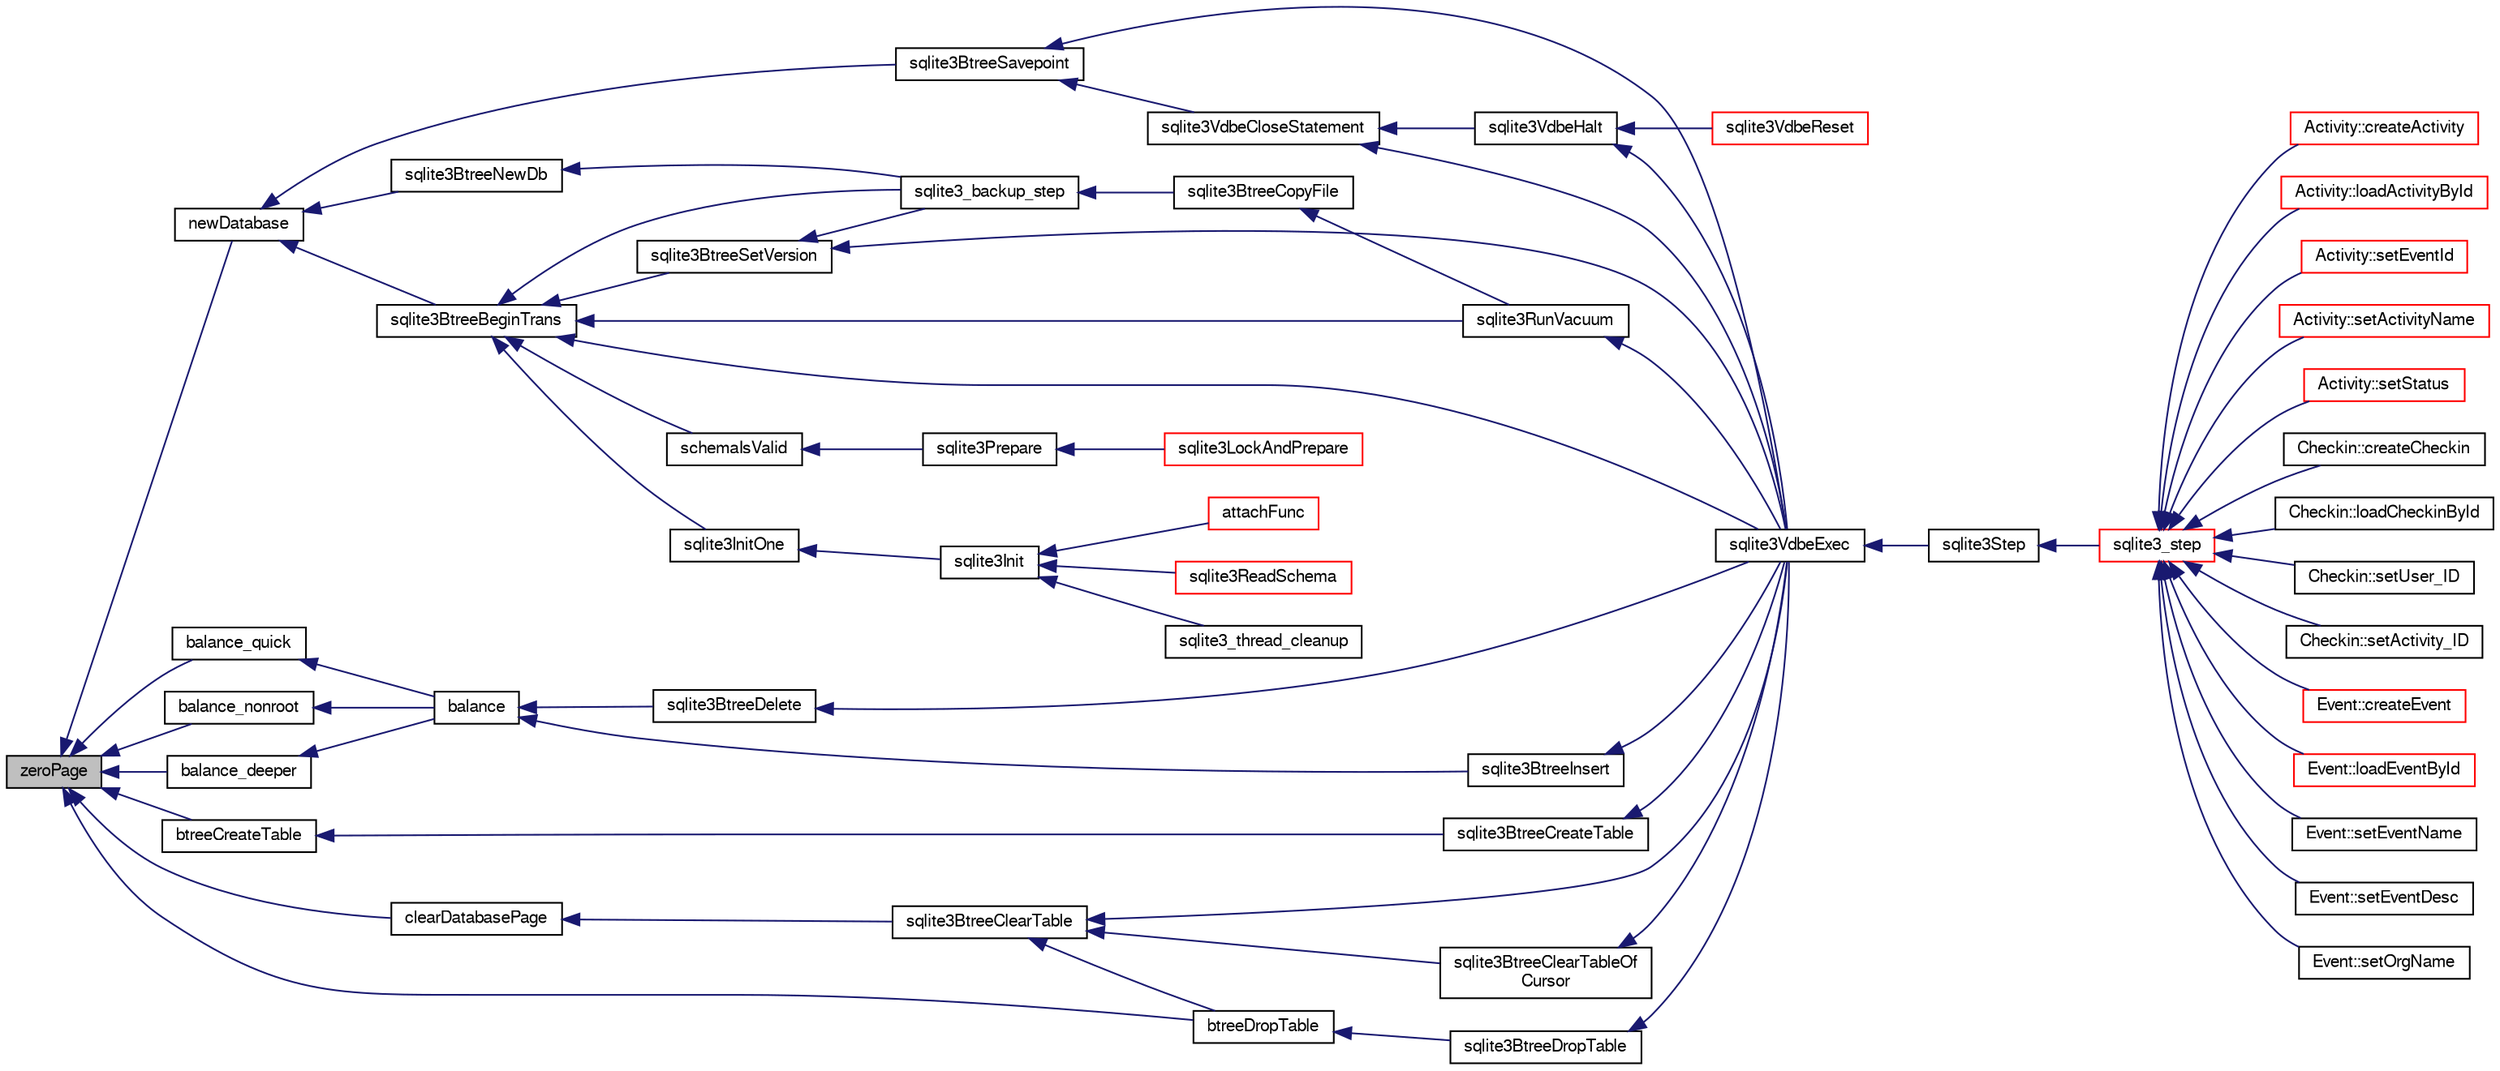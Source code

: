 digraph "zeroPage"
{
  edge [fontname="FreeSans",fontsize="10",labelfontname="FreeSans",labelfontsize="10"];
  node [fontname="FreeSans",fontsize="10",shape=record];
  rankdir="LR";
  Node935544 [label="zeroPage",height=0.2,width=0.4,color="black", fillcolor="grey75", style="filled", fontcolor="black"];
  Node935544 -> Node935545 [dir="back",color="midnightblue",fontsize="10",style="solid",fontname="FreeSans"];
  Node935545 [label="newDatabase",height=0.2,width=0.4,color="black", fillcolor="white", style="filled",URL="$sqlite3_8c.html#a974c792d17dab330807b588197cae229"];
  Node935545 -> Node935546 [dir="back",color="midnightblue",fontsize="10",style="solid",fontname="FreeSans"];
  Node935546 [label="sqlite3BtreeNewDb",height=0.2,width=0.4,color="black", fillcolor="white", style="filled",URL="$sqlite3_8c.html#a08d2026f82b067753a698376c12c0324"];
  Node935546 -> Node935547 [dir="back",color="midnightblue",fontsize="10",style="solid",fontname="FreeSans"];
  Node935547 [label="sqlite3_backup_step",height=0.2,width=0.4,color="black", fillcolor="white", style="filled",URL="$sqlite3_8h.html#a1699b75e98d082eebc465a9e64c35269"];
  Node935547 -> Node935548 [dir="back",color="midnightblue",fontsize="10",style="solid",fontname="FreeSans"];
  Node935548 [label="sqlite3BtreeCopyFile",height=0.2,width=0.4,color="black", fillcolor="white", style="filled",URL="$sqlite3_8c.html#a4d9e19a79f0d5c1dfcef0bd137ae83f9"];
  Node935548 -> Node935549 [dir="back",color="midnightblue",fontsize="10",style="solid",fontname="FreeSans"];
  Node935549 [label="sqlite3RunVacuum",height=0.2,width=0.4,color="black", fillcolor="white", style="filled",URL="$sqlite3_8c.html#a5e83ddc7b3e7e8e79ad5d1fc92de1d2f"];
  Node935549 -> Node935550 [dir="back",color="midnightblue",fontsize="10",style="solid",fontname="FreeSans"];
  Node935550 [label="sqlite3VdbeExec",height=0.2,width=0.4,color="black", fillcolor="white", style="filled",URL="$sqlite3_8c.html#a8ce40a614bdc56719c4d642b1e4dfb21"];
  Node935550 -> Node935551 [dir="back",color="midnightblue",fontsize="10",style="solid",fontname="FreeSans"];
  Node935551 [label="sqlite3Step",height=0.2,width=0.4,color="black", fillcolor="white", style="filled",URL="$sqlite3_8c.html#a3f2872e873e2758a4beedad1d5113554"];
  Node935551 -> Node935552 [dir="back",color="midnightblue",fontsize="10",style="solid",fontname="FreeSans"];
  Node935552 [label="sqlite3_step",height=0.2,width=0.4,color="red", fillcolor="white", style="filled",URL="$sqlite3_8h.html#ac1e491ce36b7471eb28387f7d3c74334"];
  Node935552 -> Node935553 [dir="back",color="midnightblue",fontsize="10",style="solid",fontname="FreeSans"];
  Node935553 [label="Activity::createActivity",height=0.2,width=0.4,color="red", fillcolor="white", style="filled",URL="$classActivity.html#a813cc5e52c14ab49b39014c134e3425b"];
  Node935552 -> Node935556 [dir="back",color="midnightblue",fontsize="10",style="solid",fontname="FreeSans"];
  Node935556 [label="Activity::loadActivityById",height=0.2,width=0.4,color="red", fillcolor="white", style="filled",URL="$classActivity.html#abe4ffb4f08a47212ebf9013259d9e7fd"];
  Node935552 -> Node935558 [dir="back",color="midnightblue",fontsize="10",style="solid",fontname="FreeSans"];
  Node935558 [label="Activity::setEventId",height=0.2,width=0.4,color="red", fillcolor="white", style="filled",URL="$classActivity.html#adb1d0fd0d08f473e068f0a4086bfa9ca"];
  Node935552 -> Node935559 [dir="back",color="midnightblue",fontsize="10",style="solid",fontname="FreeSans"];
  Node935559 [label="Activity::setActivityName",height=0.2,width=0.4,color="red", fillcolor="white", style="filled",URL="$classActivity.html#a62dc3737b33915a36086f9dd26d16a81"];
  Node935552 -> Node935560 [dir="back",color="midnightblue",fontsize="10",style="solid",fontname="FreeSans"];
  Node935560 [label="Activity::setStatus",height=0.2,width=0.4,color="red", fillcolor="white", style="filled",URL="$classActivity.html#af618135a7738f4d2a7ee147a8ef912ea"];
  Node935552 -> Node935561 [dir="back",color="midnightblue",fontsize="10",style="solid",fontname="FreeSans"];
  Node935561 [label="Checkin::createCheckin",height=0.2,width=0.4,color="black", fillcolor="white", style="filled",URL="$classCheckin.html#a4e40acdf7fff0e607f6de4f24f3a163c"];
  Node935552 -> Node935562 [dir="back",color="midnightblue",fontsize="10",style="solid",fontname="FreeSans"];
  Node935562 [label="Checkin::loadCheckinById",height=0.2,width=0.4,color="black", fillcolor="white", style="filled",URL="$classCheckin.html#a3461f70ea6c68475225f2a07f78a21e0"];
  Node935552 -> Node935563 [dir="back",color="midnightblue",fontsize="10",style="solid",fontname="FreeSans"];
  Node935563 [label="Checkin::setUser_ID",height=0.2,width=0.4,color="black", fillcolor="white", style="filled",URL="$classCheckin.html#a76ab640f4f912876dbebf183db5359c6"];
  Node935552 -> Node935564 [dir="back",color="midnightblue",fontsize="10",style="solid",fontname="FreeSans"];
  Node935564 [label="Checkin::setActivity_ID",height=0.2,width=0.4,color="black", fillcolor="white", style="filled",URL="$classCheckin.html#ab2ff3ec2604ec73a42af25874a00b232"];
  Node935552 -> Node935565 [dir="back",color="midnightblue",fontsize="10",style="solid",fontname="FreeSans"];
  Node935565 [label="Event::createEvent",height=0.2,width=0.4,color="red", fillcolor="white", style="filled",URL="$classEvent.html#a77adb9f4a46ffb32c2d931f0691f5903"];
  Node935552 -> Node935566 [dir="back",color="midnightblue",fontsize="10",style="solid",fontname="FreeSans"];
  Node935566 [label="Event::loadEventById",height=0.2,width=0.4,color="red", fillcolor="white", style="filled",URL="$classEvent.html#afa66cea33f722dbeecb69cc98fdea055"];
  Node935552 -> Node935567 [dir="back",color="midnightblue",fontsize="10",style="solid",fontname="FreeSans"];
  Node935567 [label="Event::setEventName",height=0.2,width=0.4,color="black", fillcolor="white", style="filled",URL="$classEvent.html#a10596b6ca077df05184e30d62b08729d"];
  Node935552 -> Node935568 [dir="back",color="midnightblue",fontsize="10",style="solid",fontname="FreeSans"];
  Node935568 [label="Event::setEventDesc",height=0.2,width=0.4,color="black", fillcolor="white", style="filled",URL="$classEvent.html#ae36b8377dcae792f1c5c4726024c981b"];
  Node935552 -> Node935569 [dir="back",color="midnightblue",fontsize="10",style="solid",fontname="FreeSans"];
  Node935569 [label="Event::setOrgName",height=0.2,width=0.4,color="black", fillcolor="white", style="filled",URL="$classEvent.html#a19aac0f776bd764563a54977656cf680"];
  Node935545 -> Node935808 [dir="back",color="midnightblue",fontsize="10",style="solid",fontname="FreeSans"];
  Node935808 [label="sqlite3BtreeBeginTrans",height=0.2,width=0.4,color="black", fillcolor="white", style="filled",URL="$sqlite3_8c.html#a52d6706df15c67c22aa7d0e290c16bf5"];
  Node935808 -> Node935809 [dir="back",color="midnightblue",fontsize="10",style="solid",fontname="FreeSans"];
  Node935809 [label="sqlite3BtreeSetVersion",height=0.2,width=0.4,color="black", fillcolor="white", style="filled",URL="$sqlite3_8c.html#a2db3061b5c557699a47415ca0342ba01"];
  Node935809 -> Node935547 [dir="back",color="midnightblue",fontsize="10",style="solid",fontname="FreeSans"];
  Node935809 -> Node935550 [dir="back",color="midnightblue",fontsize="10",style="solid",fontname="FreeSans"];
  Node935808 -> Node935547 [dir="back",color="midnightblue",fontsize="10",style="solid",fontname="FreeSans"];
  Node935808 -> Node935550 [dir="back",color="midnightblue",fontsize="10",style="solid",fontname="FreeSans"];
  Node935808 -> Node935576 [dir="back",color="midnightblue",fontsize="10",style="solid",fontname="FreeSans"];
  Node935576 [label="sqlite3InitOne",height=0.2,width=0.4,color="black", fillcolor="white", style="filled",URL="$sqlite3_8c.html#ac4318b25df65269906b0379251fe9b85"];
  Node935576 -> Node935577 [dir="back",color="midnightblue",fontsize="10",style="solid",fontname="FreeSans"];
  Node935577 [label="sqlite3Init",height=0.2,width=0.4,color="black", fillcolor="white", style="filled",URL="$sqlite3_8c.html#aed74e3dc765631a833f522f425ff5a48"];
  Node935577 -> Node935578 [dir="back",color="midnightblue",fontsize="10",style="solid",fontname="FreeSans"];
  Node935578 [label="attachFunc",height=0.2,width=0.4,color="red", fillcolor="white", style="filled",URL="$sqlite3_8c.html#a69cb751a7da501b9a0aa37e0d7c3eaf7"];
  Node935577 -> Node935582 [dir="back",color="midnightblue",fontsize="10",style="solid",fontname="FreeSans"];
  Node935582 [label="sqlite3ReadSchema",height=0.2,width=0.4,color="red", fillcolor="white", style="filled",URL="$sqlite3_8c.html#ac41a97f30334f7d35b2b5713097eca90"];
  Node935577 -> Node935676 [dir="back",color="midnightblue",fontsize="10",style="solid",fontname="FreeSans"];
  Node935676 [label="sqlite3_thread_cleanup",height=0.2,width=0.4,color="black", fillcolor="white", style="filled",URL="$sqlite3_8h.html#a34980c829db84f02e1a1599063469f06"];
  Node935808 -> Node935760 [dir="back",color="midnightblue",fontsize="10",style="solid",fontname="FreeSans"];
  Node935760 [label="schemaIsValid",height=0.2,width=0.4,color="black", fillcolor="white", style="filled",URL="$sqlite3_8c.html#a7c466fe28e7ca6f46b8bf72c46d9738d"];
  Node935760 -> Node935729 [dir="back",color="midnightblue",fontsize="10",style="solid",fontname="FreeSans"];
  Node935729 [label="sqlite3Prepare",height=0.2,width=0.4,color="black", fillcolor="white", style="filled",URL="$sqlite3_8c.html#acb25890858d0bf4b12eb7aae569f0c7b"];
  Node935729 -> Node935730 [dir="back",color="midnightblue",fontsize="10",style="solid",fontname="FreeSans"];
  Node935730 [label="sqlite3LockAndPrepare",height=0.2,width=0.4,color="red", fillcolor="white", style="filled",URL="$sqlite3_8c.html#a5db1ec5589aa2b02c6d979211a8789bd"];
  Node935808 -> Node935549 [dir="back",color="midnightblue",fontsize="10",style="solid",fontname="FreeSans"];
  Node935545 -> Node935810 [dir="back",color="midnightblue",fontsize="10",style="solid",fontname="FreeSans"];
  Node935810 [label="sqlite3BtreeSavepoint",height=0.2,width=0.4,color="black", fillcolor="white", style="filled",URL="$sqlite3_8c.html#a4580edf7e5192abf64317a3931972115"];
  Node935810 -> Node935811 [dir="back",color="midnightblue",fontsize="10",style="solid",fontname="FreeSans"];
  Node935811 [label="sqlite3VdbeCloseStatement",height=0.2,width=0.4,color="black", fillcolor="white", style="filled",URL="$sqlite3_8c.html#a4c26892e24ee00a0b5ba3bdeaf2d36fa"];
  Node935811 -> Node935766 [dir="back",color="midnightblue",fontsize="10",style="solid",fontname="FreeSans"];
  Node935766 [label="sqlite3VdbeHalt",height=0.2,width=0.4,color="black", fillcolor="white", style="filled",URL="$sqlite3_8c.html#a8d1d99703d999190fbc35ecc981cb709"];
  Node935766 -> Node935767 [dir="back",color="midnightblue",fontsize="10",style="solid",fontname="FreeSans"];
  Node935767 [label="sqlite3VdbeReset",height=0.2,width=0.4,color="red", fillcolor="white", style="filled",URL="$sqlite3_8c.html#a315a913742f7267f90d46d41446353b1"];
  Node935766 -> Node935550 [dir="back",color="midnightblue",fontsize="10",style="solid",fontname="FreeSans"];
  Node935811 -> Node935550 [dir="back",color="midnightblue",fontsize="10",style="solid",fontname="FreeSans"];
  Node935810 -> Node935550 [dir="back",color="midnightblue",fontsize="10",style="solid",fontname="FreeSans"];
  Node935544 -> Node935812 [dir="back",color="midnightblue",fontsize="10",style="solid",fontname="FreeSans"];
  Node935812 [label="balance_quick",height=0.2,width=0.4,color="black", fillcolor="white", style="filled",URL="$sqlite3_8c.html#a92f1869a02b8b9196e5ea7ed2e61c328"];
  Node935812 -> Node935813 [dir="back",color="midnightblue",fontsize="10",style="solid",fontname="FreeSans"];
  Node935813 [label="balance",height=0.2,width=0.4,color="black", fillcolor="white", style="filled",URL="$sqlite3_8c.html#a173f7c872fb68ccd3a20440d640b66c7"];
  Node935813 -> Node935814 [dir="back",color="midnightblue",fontsize="10",style="solid",fontname="FreeSans"];
  Node935814 [label="sqlite3BtreeInsert",height=0.2,width=0.4,color="black", fillcolor="white", style="filled",URL="$sqlite3_8c.html#aa6c6b68ed28d38984e5fa329794d7f02"];
  Node935814 -> Node935550 [dir="back",color="midnightblue",fontsize="10",style="solid",fontname="FreeSans"];
  Node935813 -> Node935815 [dir="back",color="midnightblue",fontsize="10",style="solid",fontname="FreeSans"];
  Node935815 [label="sqlite3BtreeDelete",height=0.2,width=0.4,color="black", fillcolor="white", style="filled",URL="$sqlite3_8c.html#a65c40cd7ec987dbd25392a180f388fe7"];
  Node935815 -> Node935550 [dir="back",color="midnightblue",fontsize="10",style="solid",fontname="FreeSans"];
  Node935544 -> Node935816 [dir="back",color="midnightblue",fontsize="10",style="solid",fontname="FreeSans"];
  Node935816 [label="balance_nonroot",height=0.2,width=0.4,color="black", fillcolor="white", style="filled",URL="$sqlite3_8c.html#a513ba5c0beb3462a4b60064469f1539d"];
  Node935816 -> Node935813 [dir="back",color="midnightblue",fontsize="10",style="solid",fontname="FreeSans"];
  Node935544 -> Node935817 [dir="back",color="midnightblue",fontsize="10",style="solid",fontname="FreeSans"];
  Node935817 [label="balance_deeper",height=0.2,width=0.4,color="black", fillcolor="white", style="filled",URL="$sqlite3_8c.html#af8eafba12a6ebc987cf6ae89f4cce1a8"];
  Node935817 -> Node935813 [dir="back",color="midnightblue",fontsize="10",style="solid",fontname="FreeSans"];
  Node935544 -> Node935818 [dir="back",color="midnightblue",fontsize="10",style="solid",fontname="FreeSans"];
  Node935818 [label="btreeCreateTable",height=0.2,width=0.4,color="black", fillcolor="white", style="filled",URL="$sqlite3_8c.html#a48e09eaac366a6b585edd02553872954"];
  Node935818 -> Node935819 [dir="back",color="midnightblue",fontsize="10",style="solid",fontname="FreeSans"];
  Node935819 [label="sqlite3BtreeCreateTable",height=0.2,width=0.4,color="black", fillcolor="white", style="filled",URL="$sqlite3_8c.html#a1a9ef91a0faff12254ec3f58cade3291"];
  Node935819 -> Node935550 [dir="back",color="midnightblue",fontsize="10",style="solid",fontname="FreeSans"];
  Node935544 -> Node935820 [dir="back",color="midnightblue",fontsize="10",style="solid",fontname="FreeSans"];
  Node935820 [label="clearDatabasePage",height=0.2,width=0.4,color="black", fillcolor="white", style="filled",URL="$sqlite3_8c.html#aecc3046a56feeeabd3ca93c0685e35d5"];
  Node935820 -> Node935821 [dir="back",color="midnightblue",fontsize="10",style="solid",fontname="FreeSans"];
  Node935821 [label="sqlite3BtreeClearTable",height=0.2,width=0.4,color="black", fillcolor="white", style="filled",URL="$sqlite3_8c.html#ac2fcbee7dcc155d776ecf9d5151f3872"];
  Node935821 -> Node935822 [dir="back",color="midnightblue",fontsize="10",style="solid",fontname="FreeSans"];
  Node935822 [label="sqlite3BtreeClearTableOf\lCursor",height=0.2,width=0.4,color="black", fillcolor="white", style="filled",URL="$sqlite3_8c.html#a31f4ef273f0625b74b993177f5903454"];
  Node935822 -> Node935550 [dir="back",color="midnightblue",fontsize="10",style="solid",fontname="FreeSans"];
  Node935821 -> Node935823 [dir="back",color="midnightblue",fontsize="10",style="solid",fontname="FreeSans"];
  Node935823 [label="btreeDropTable",height=0.2,width=0.4,color="black", fillcolor="white", style="filled",URL="$sqlite3_8c.html#abba4061ea34842db278e91f537d2c2ff"];
  Node935823 -> Node935824 [dir="back",color="midnightblue",fontsize="10",style="solid",fontname="FreeSans"];
  Node935824 [label="sqlite3BtreeDropTable",height=0.2,width=0.4,color="black", fillcolor="white", style="filled",URL="$sqlite3_8c.html#a7b9a218bc08d8acfc94b74ea5c47eaa8"];
  Node935824 -> Node935550 [dir="back",color="midnightblue",fontsize="10",style="solid",fontname="FreeSans"];
  Node935821 -> Node935550 [dir="back",color="midnightblue",fontsize="10",style="solid",fontname="FreeSans"];
  Node935544 -> Node935823 [dir="back",color="midnightblue",fontsize="10",style="solid",fontname="FreeSans"];
}
